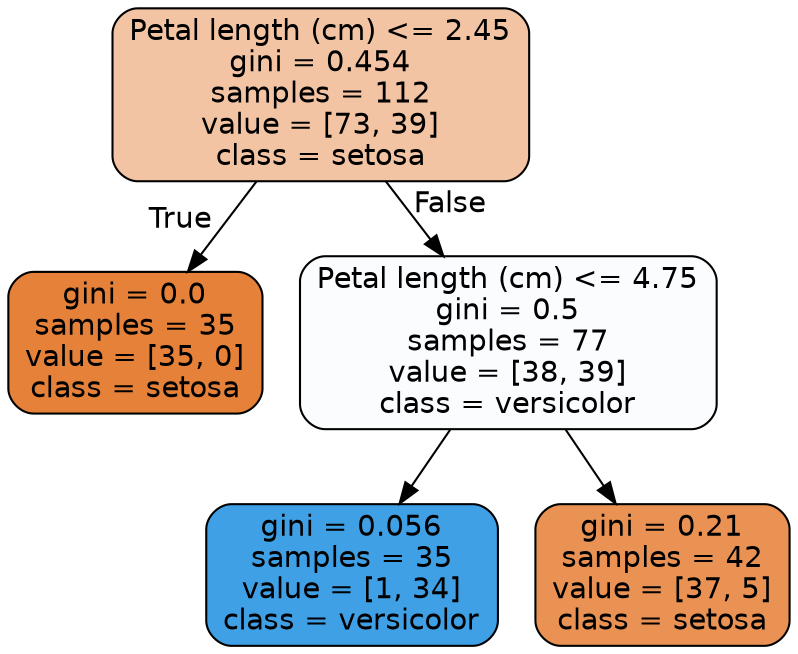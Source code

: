 digraph Tree {
node [shape=box, style="filled, rounded", color="black", fontname="helvetica"] ;
edge [fontname="helvetica"] ;
0 [label="Petal length (cm) <= 2.45\ngini = 0.454\nsamples = 112\nvalue = [73, 39]\nclass = setosa", fillcolor="#f3c4a3"] ;
1 [label="gini = 0.0\nsamples = 35\nvalue = [35, 0]\nclass = setosa", fillcolor="#e58139"] ;
0 -> 1 [labeldistance=2.5, labelangle=45, headlabel="True"] ;
2 [label="Petal length (cm) <= 4.75\ngini = 0.5\nsamples = 77\nvalue = [38, 39]\nclass = versicolor", fillcolor="#fafcfe"] ;
0 -> 2 [labeldistance=2.5, labelangle=-45, headlabel="False"] ;
3 [label="gini = 0.056\nsamples = 35\nvalue = [1, 34]\nclass = versicolor", fillcolor="#3fa0e6"] ;
2 -> 3 ;
4 [label="gini = 0.21\nsamples = 42\nvalue = [37, 5]\nclass = setosa", fillcolor="#e99254"] ;
2 -> 4 ;
}